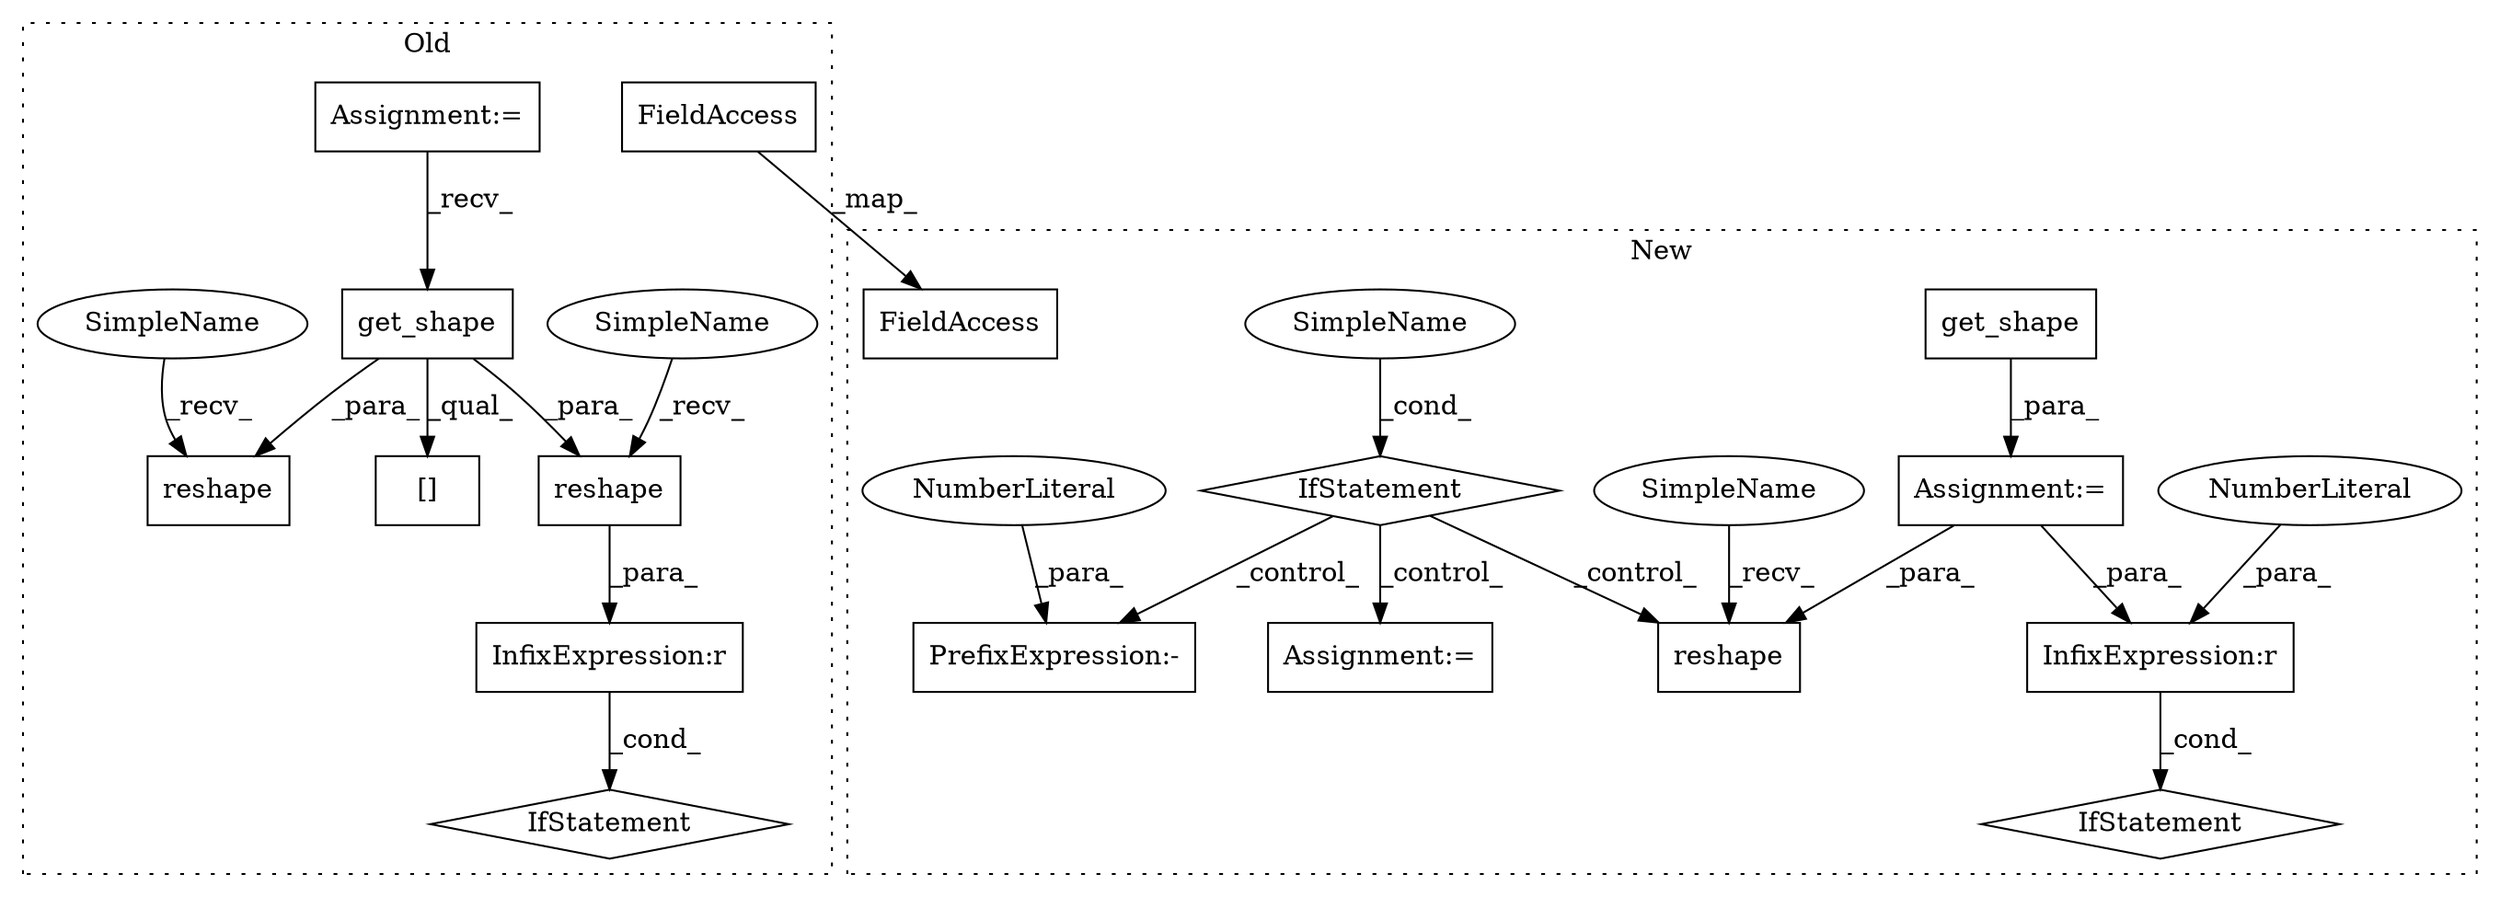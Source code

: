 digraph G {
subgraph cluster0 {
1 [label="IfStatement" a="25" s="2638" l="3" shape="diamond"];
4 [label="InfixExpression:r" a="27" s="2629" l="4" shape="box"];
6 [label="get_shape" a="32" s="1697" l="11" shape="box"];
7 [label="Assignment:=" a="7" s="1521" l="12" shape="box"];
9 [label="[]" a="2" s="1684,1710" l="25,1" shape="box"];
10 [label="reshape" a="32" s="1749,1794" l="8,1" shape="box"];
14 [label="reshape" a="32" s="1859,1902" l="8,1" shape="box"];
16 [label="FieldAccess" a="22" s="2473" l="13" shape="box"];
22 [label="SimpleName" a="42" s="1848" l="10" shape="ellipse"];
23 [label="SimpleName" a="42" s="1738" l="10" shape="ellipse"];
label = "Old";
style="dotted";
}
subgraph cluster1 {
2 [label="get_shape" a="32" s="2344" l="11" shape="box"];
3 [label="Assignment:=" a="7" s="2336" l="1" shape="box"];
5 [label="IfStatement" a="25" s="2526,2575" l="4,2" shape="diamond"];
8 [label="reshape" a="32" s="2725,2760" l="8,1" shape="box"];
11 [label="SimpleName" a="42" s="" l="" shape="ellipse"];
12 [label="PrefixExpression:-" a="38" s="2810" l="1" shape="box"];
13 [label="IfStatement" a="25" s="2667,2689" l="4,2" shape="diamond"];
15 [label="FieldAccess" a="22" s="2270" l="13" shape="box"];
17 [label="NumberLiteral" a="34" s="2811" l="1" shape="ellipse"];
18 [label="InfixExpression:r" a="27" s="2570" l="4" shape="box"];
19 [label="NumberLiteral" a="34" s="2574" l="1" shape="ellipse"];
20 [label="Assignment:=" a="7" s="2932" l="1" shape="box"];
21 [label="SimpleName" a="42" s="2714" l="10" shape="ellipse"];
label = "New";
style="dotted";
}
2 -> 3 [label="_para_"];
3 -> 18 [label="_para_"];
3 -> 8 [label="_para_"];
4 -> 1 [label="_cond_"];
6 -> 14 [label="_para_"];
6 -> 10 [label="_para_"];
6 -> 9 [label="_qual_"];
7 -> 6 [label="_recv_"];
11 -> 13 [label="_cond_"];
13 -> 12 [label="_control_"];
13 -> 20 [label="_control_"];
13 -> 8 [label="_control_"];
14 -> 4 [label="_para_"];
16 -> 15 [label="_map_"];
17 -> 12 [label="_para_"];
18 -> 5 [label="_cond_"];
19 -> 18 [label="_para_"];
21 -> 8 [label="_recv_"];
22 -> 14 [label="_recv_"];
23 -> 10 [label="_recv_"];
}
